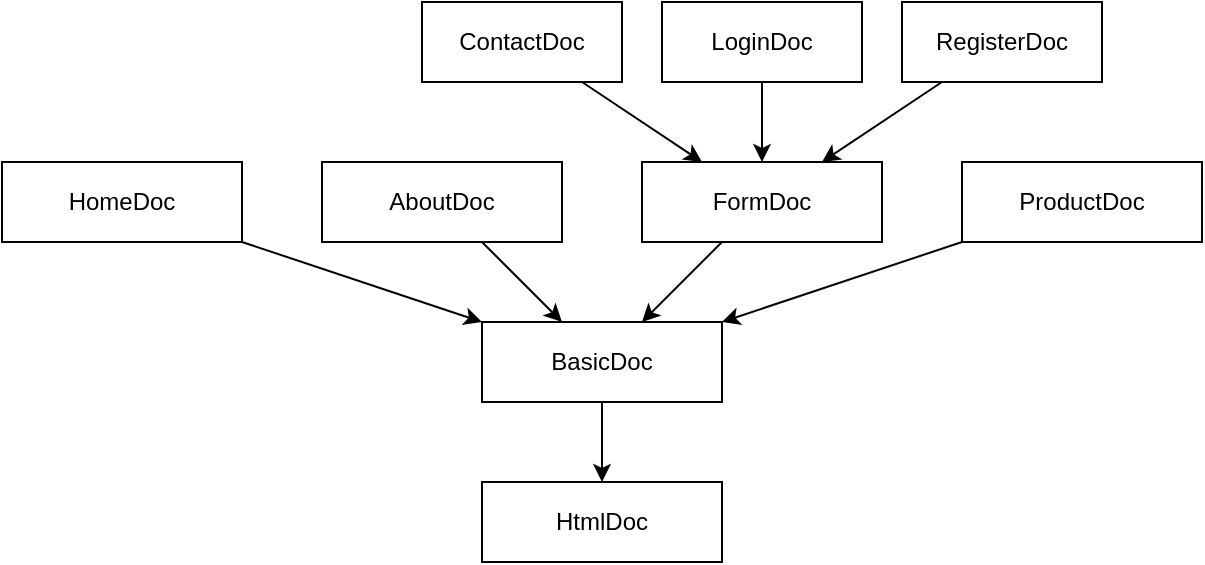<mxfile>
    <diagram id="zwhzx0fq_dn5bXMq_F6X" name="Page-1">
        <mxGraphModel dx="1681" dy="790" grid="1" gridSize="10" guides="1" tooltips="1" connect="1" arrows="1" fold="1" page="1" pageScale="1" pageWidth="1169" pageHeight="827" math="0" shadow="0">
            <root>
                <mxCell id="0"/>
                <mxCell id="1" parent="0"/>
                <mxCell id="2" value="HtmlDoc" style="whiteSpace=wrap;html=1;" vertex="1" parent="1">
                    <mxGeometry x="480" y="480" width="120" height="40" as="geometry"/>
                </mxCell>
                <mxCell id="10" style="edgeStyle=none;html=1;exitX=0.5;exitY=1;exitDx=0;exitDy=0;entryX=0.5;entryY=0;entryDx=0;entryDy=0;" edge="1" parent="1" source="3" target="2">
                    <mxGeometry relative="1" as="geometry"/>
                </mxCell>
                <mxCell id="3" value="BasicDoc" style="whiteSpace=wrap;html=1;" vertex="1" parent="1">
                    <mxGeometry x="480" y="400" width="120" height="40" as="geometry"/>
                </mxCell>
                <mxCell id="18" style="edgeStyle=none;html=1;" edge="1" parent="1" source="4" target="3">
                    <mxGeometry relative="1" as="geometry"/>
                </mxCell>
                <mxCell id="4" value="AboutDoc" style="whiteSpace=wrap;html=1;" vertex="1" parent="1">
                    <mxGeometry x="400" y="320" width="120" height="40" as="geometry"/>
                </mxCell>
                <mxCell id="17" style="edgeStyle=none;html=1;" edge="1" parent="1" source="5" target="3">
                    <mxGeometry relative="1" as="geometry"/>
                </mxCell>
                <mxCell id="5" value="HomeDoc" style="whiteSpace=wrap;html=1;" vertex="1" parent="1">
                    <mxGeometry x="240" y="320" width="120" height="40" as="geometry"/>
                </mxCell>
                <mxCell id="19" style="edgeStyle=none;html=1;" edge="1" parent="1" source="6" target="3">
                    <mxGeometry relative="1" as="geometry"/>
                </mxCell>
                <mxCell id="6" value="FormDoc" style="whiteSpace=wrap;html=1;" vertex="1" parent="1">
                    <mxGeometry x="560" y="320" width="120" height="40" as="geometry"/>
                </mxCell>
                <mxCell id="20" style="edgeStyle=none;html=1;" edge="1" parent="1" source="7" target="3">
                    <mxGeometry relative="1" as="geometry"/>
                </mxCell>
                <mxCell id="7" value="ProductDoc" style="whiteSpace=wrap;html=1;" vertex="1" parent="1">
                    <mxGeometry x="720" y="320" width="120" height="40" as="geometry"/>
                </mxCell>
                <mxCell id="21" style="edgeStyle=none;html=1;" edge="1" parent="1" source="8" target="6">
                    <mxGeometry relative="1" as="geometry"/>
                </mxCell>
                <mxCell id="8" value="ContactDoc" style="whiteSpace=wrap;html=1;" vertex="1" parent="1">
                    <mxGeometry x="450" y="240" width="100" height="40" as="geometry"/>
                </mxCell>
                <mxCell id="22" style="edgeStyle=none;html=1;" edge="1" parent="1" source="9" target="6">
                    <mxGeometry relative="1" as="geometry"/>
                </mxCell>
                <mxCell id="9" value="LoginDoc" style="whiteSpace=wrap;html=1;" vertex="1" parent="1">
                    <mxGeometry x="570" y="240" width="100" height="40" as="geometry"/>
                </mxCell>
                <mxCell id="24" style="edgeStyle=none;html=1;" edge="1" parent="1" source="23" target="6">
                    <mxGeometry relative="1" as="geometry"/>
                </mxCell>
                <mxCell id="23" value="RegisterDoc" style="whiteSpace=wrap;html=1;" vertex="1" parent="1">
                    <mxGeometry x="690" y="240" width="100" height="40" as="geometry"/>
                </mxCell>
            </root>
        </mxGraphModel>
    </diagram>
</mxfile>